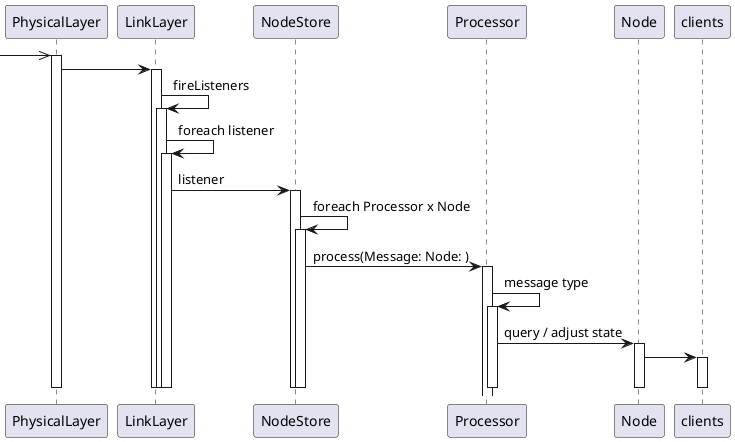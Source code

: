 @startuml

participant PhysicalLayer
participant LinkLayer
participant NodeStore
participant Processor
participant Node
participant clients

->> PhysicalLayer

activate PhysicalLayer

PhysicalLayer -> LinkLayer

activate LinkLayer

LinkLayer -> LinkLayer : fireListeners
activate LinkLayer

LinkLayer -> LinkLayer : foreach listener
activate LinkLayer

LinkLayer -> NodeStore : listener

activate NodeStore

NodeStore -> NodeStore : foreach Processor x Node

activate NodeStore

NodeStore -> Processor : process(Message: Node: )

activate Processor
Processor -> Processor : message type
activate Processor

Processor -> Node : query / adjust state
activate Node

Node -> clients
activate clients
deactivate clients


deactivate Node
deactivate Processor
deactivate NodeStore
deactivate NodeStore

deactivate LinkLayer
deactivate LinkLayer
deactivate LinkLayer

deactivate PhysicalLayer

@enduml
